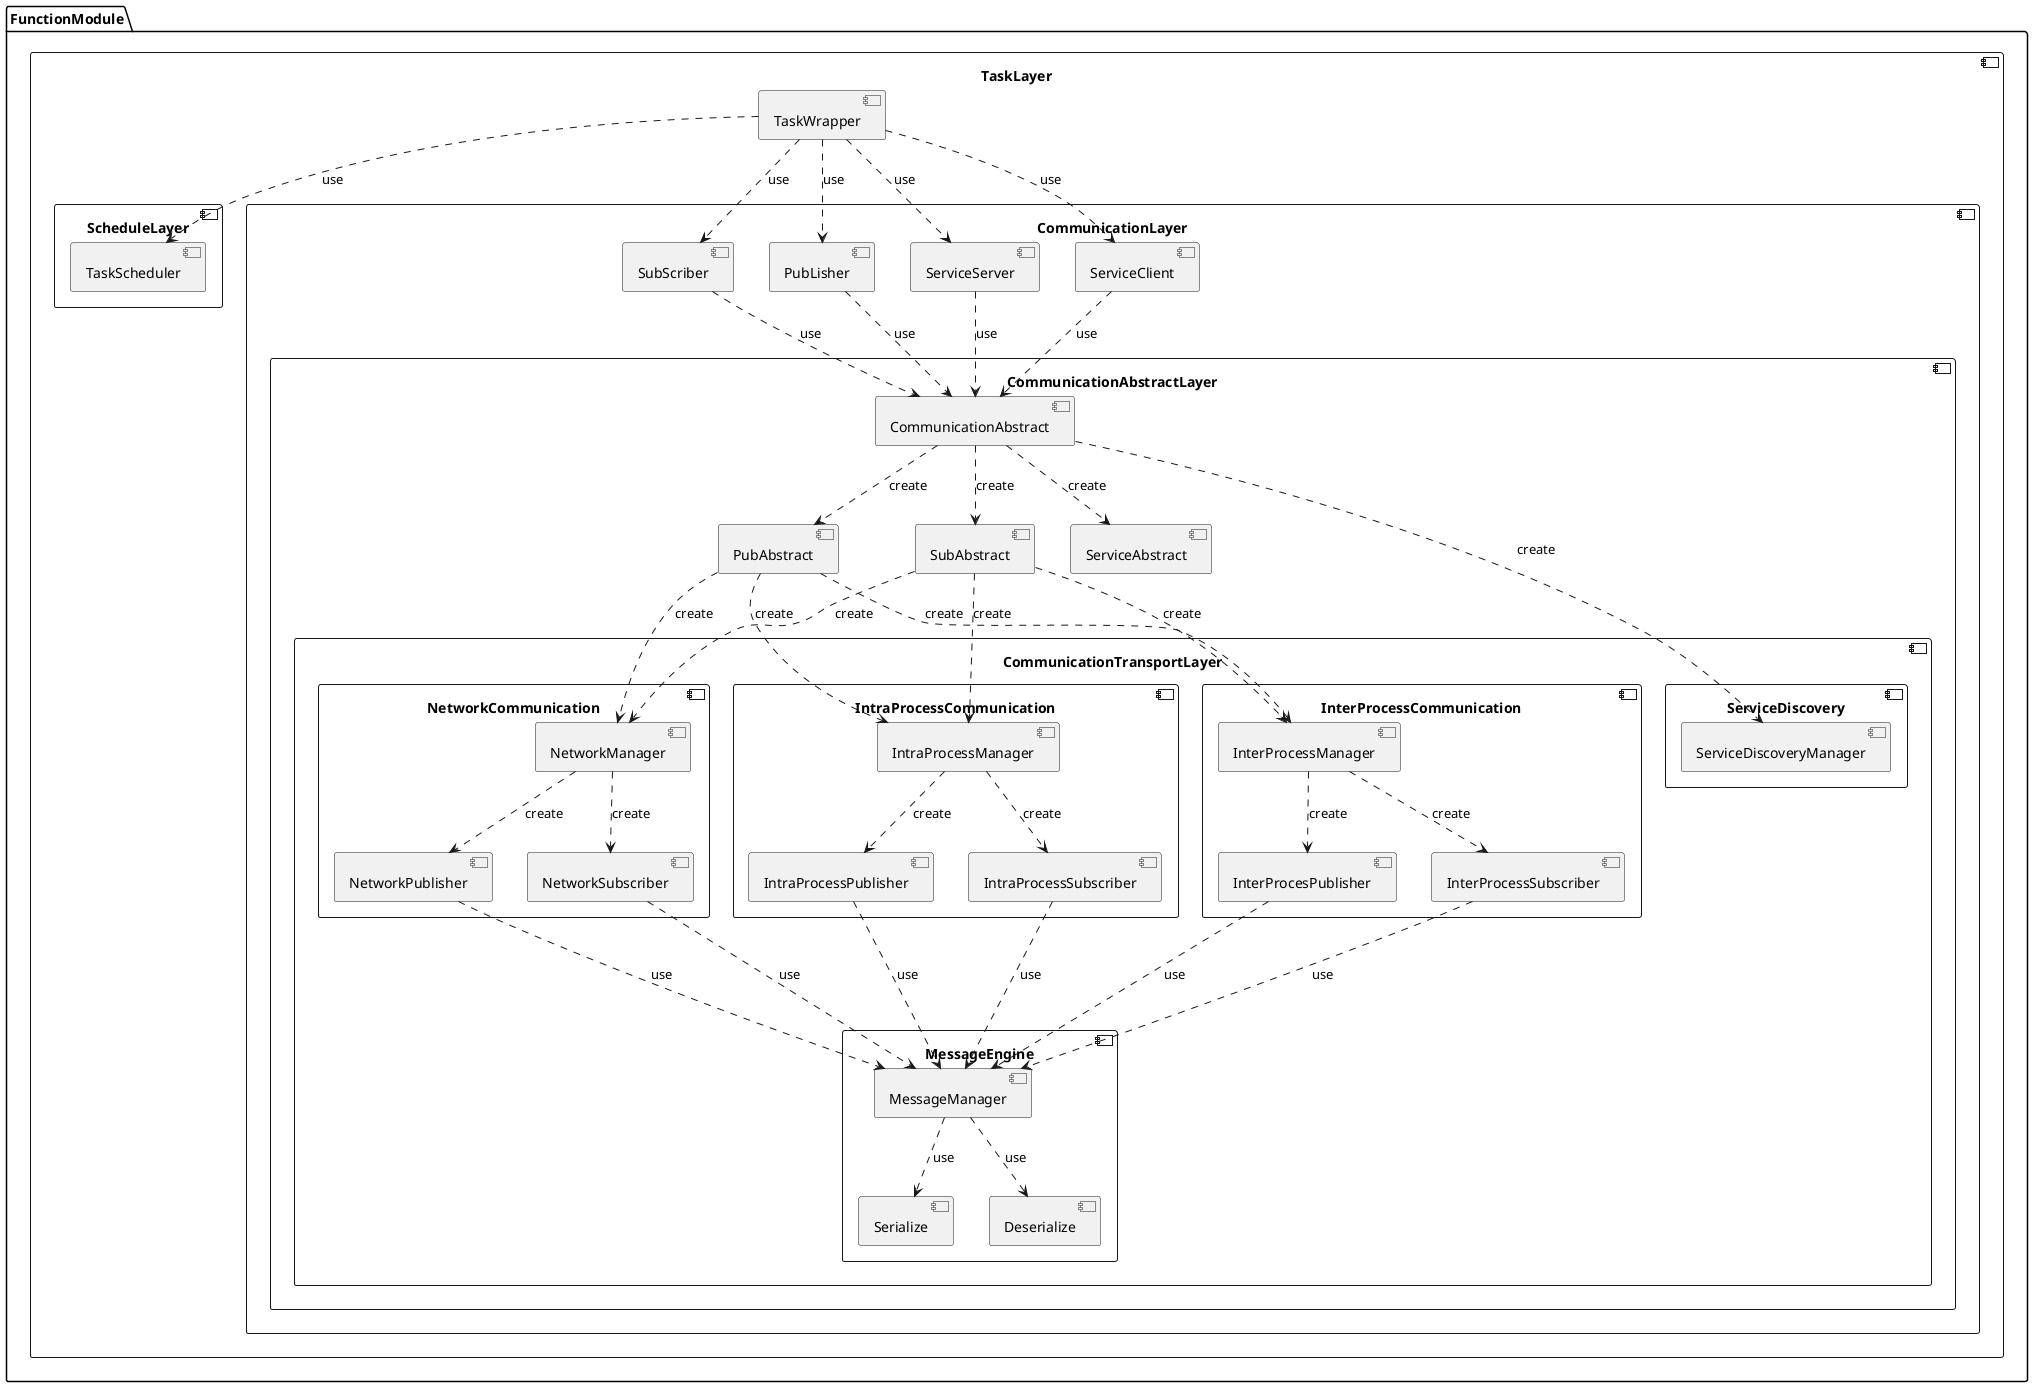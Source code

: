 @startuml
' skinparam component{
'     FontSize 25
'     TitleFontSize 25
'     ArrowFontSize 25
'     InterfaceFontSize 25
'     CaptionFontSize 25
'     HeaderFontSize 25
'     LabelFontSize 25
'     DomainFontSize 25
'     PackageFontSize 25
'     ComponentFontSize 25
'     SequenceTitleFontSize 25
'     LabelFontSize 25
'     FolderFontSize 25
'     DomainFontSize 25
' }
' skinparam package{
'     FontSize 25
'     TitleFontSize 25
'     ArrowFontSize 25
'     InterfaceFontSize 25
'     CaptionFontSize 25
'     HeaderFontSize 25
'     LabelFontSize 25
'     DomainFontSize 25
'     PackageFontSize 25
'     ComponentFontSize 25
'     SequenceTitleFontSize 25
'     LabelFontSize 25
'     FolderFontSize 25
'     DomainFontSize 25
' }
package FunctionModule{
component TaskLayer{
    [TaskWrapper]
    component ScheduleLayer{
        [TaskScheduler]
    }
    component CommunicationLayer{
        [SubScriber]
        [PubLisher]
        [ServiceServer]
        [ServiceClient]
        component CommunicationAbstractLayer{
            [CommunicationAbstract]
            [PubAbstract]
            [SubAbstract]
            [ServiceAbstract]
        component CommunicationTransportLayer{
            component NetworkCommunication{
                [NetworkManager]
                [NetworkPublisher]
                [NetworkSubscriber]
            }
            component IntraProcessCommunication{
                [IntraProcessManager]
                [IntraProcessPublisher]
                [IntraProcessSubscriber]
            }
            component InterProcessCommunication{
                [InterProcessManager]
                [InterProcesPublisher]
                [InterProcessSubscriber]
            }
            component MessageEngine{
                [MessageManager]
                [Serialize]
                [Deserialize]
            }
            component ServiceDiscovery{
                [ServiceDiscoveryManager]
            }
        }
        }
    }
}
[TaskWrapper] ..> [TaskScheduler] : use
[TaskWrapper] ..> [SubScriber] : use
[TaskWrapper] ..> [PubLisher] : use
[TaskWrapper] ..> [ServiceServer] : use
[TaskWrapper] ..> [ServiceClient] : use

[SubScriber] ..> [CommunicationAbstract] : use
[PubLisher] ..> [CommunicationAbstract] : use
[ServiceServer] ..> [CommunicationAbstract] : use
[ServiceClient] ..> [CommunicationAbstract] : use

[CommunicationAbstract] ..> [PubAbstract] : create
[CommunicationAbstract] ..> [SubAbstract] : create
[CommunicationAbstract] ..> [ServiceAbstract] : create
[CommunicationAbstract] ..> [ServiceDiscoveryManager] : create

[PubAbstract] ..> [NetworkManager] : create
[PubAbstract] ..> [IntraProcessManager] : create
[PubAbstract] ..> [InterProcessManager] : create

[SubAbstract] ..> [NetworkManager] : create
[SubAbstract] ..> [IntraProcessManager] : create
[SubAbstract] ..> [InterProcessManager] : create

[NetworkManager] ..> [NetworkPublisher] : create
[NetworkManager] ..> [NetworkSubscriber] : create
[IntraProcessManager] ..> [IntraProcessPublisher] : create
[IntraProcessManager] ..> [IntraProcessSubscriber] : create
[InterProcessManager] ..> [InterProcesPublisher] : create
[InterProcessManager] ..> [InterProcessSubscriber] : create

[NetworkPublisher] ..down-> [MessageManager] : use
[NetworkSubscriber] ..down-> [MessageManager] : use
[IntraProcessPublisher] ..down-> [MessageManager] : use
[IntraProcessSubscriber] ..down-> [MessageManager] : use
[InterProcesPublisher] ..down-> [MessageManager] : use
[InterProcessSubscriber] ..down-> [MessageManager] : use
[MessageManager] ..> [Deserialize] : use
[MessageManager] ..> [Serialize] : use
}
' FunctionModule -up-  () "CPP API"
' CPPUserInterface ..> () "CPP API" : use
@enduml